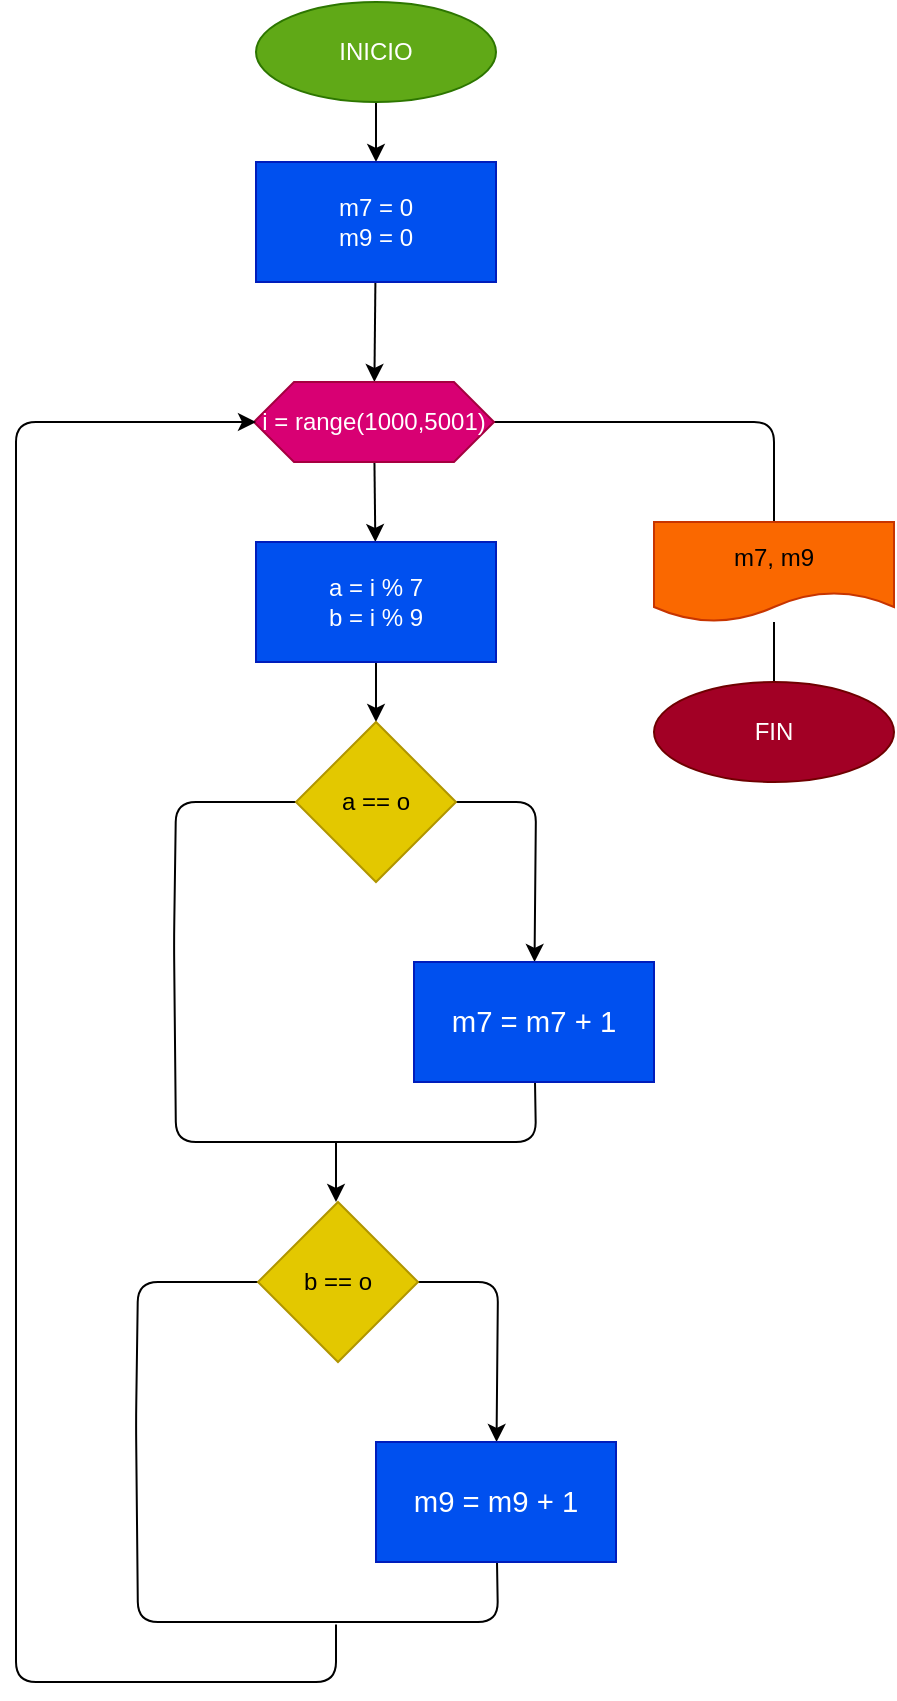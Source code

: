 <mxfile>
    <diagram id="YxYn-3Dy-P8RWu_OH0K6" name="Page-1">
        <mxGraphModel dx="893" dy="629" grid="1" gridSize="10" guides="1" tooltips="1" connect="1" arrows="1" fold="1" page="1" pageScale="1" pageWidth="827" pageHeight="1169" math="0" shadow="0">
            <root>
                <mxCell id="0"/>
                <mxCell id="1" parent="0"/>
                <mxCell id="2" value="" style="edgeStyle=none;html=1;" edge="1" parent="1" source="3" target="5">
                    <mxGeometry relative="1" as="geometry"/>
                </mxCell>
                <mxCell id="3" value="INICIO" style="ellipse;whiteSpace=wrap;html=1;fillColor=#60a917;fontColor=#ffffff;strokeColor=#2D7600;" vertex="1" parent="1">
                    <mxGeometry x="320" width="120" height="50" as="geometry"/>
                </mxCell>
                <mxCell id="26" value="" style="edgeStyle=none;html=1;" edge="1" parent="1" source="5" target="10">
                    <mxGeometry relative="1" as="geometry"/>
                </mxCell>
                <mxCell id="5" value="m7 = 0&lt;br&gt;m9 = 0" style="whiteSpace=wrap;html=1;fillColor=#0050ef;fontColor=#ffffff;strokeColor=#001DBC;" vertex="1" parent="1">
                    <mxGeometry x="320" y="80" width="120" height="60" as="geometry"/>
                </mxCell>
                <mxCell id="9" value="" style="edgeStyle=none;html=1;fontColor=#FFFFFF;endArrow=none;endFill=0;" edge="1" parent="1" source="10" target="24">
                    <mxGeometry relative="1" as="geometry">
                        <Array as="points">
                            <mxPoint x="579" y="210"/>
                        </Array>
                    </mxGeometry>
                </mxCell>
                <mxCell id="27" value="" style="edgeStyle=none;html=1;" edge="1" parent="1" source="10" target="14">
                    <mxGeometry relative="1" as="geometry"/>
                </mxCell>
                <mxCell id="10" value="i = range(1000,5001)" style="shape=hexagon;perimeter=hexagonPerimeter2;whiteSpace=wrap;html=1;fixedSize=1;fillColor=#d80073;fontColor=#ffffff;strokeColor=#A50040;" vertex="1" parent="1">
                    <mxGeometry x="319" y="190" width="120" height="40" as="geometry"/>
                </mxCell>
                <mxCell id="13" value="" style="edgeStyle=none;html=1;" edge="1" parent="1" source="14" target="17">
                    <mxGeometry relative="1" as="geometry"/>
                </mxCell>
                <mxCell id="14" value="&lt;div&gt;a = i % 7&lt;/div&gt;&lt;div&gt;&lt;span style=&quot;background-color: initial;&quot;&gt;b = i % 9&lt;/span&gt;&lt;/div&gt;" style="whiteSpace=wrap;html=1;fillColor=#0050ef;fontColor=#ffffff;strokeColor=#001DBC;" vertex="1" parent="1">
                    <mxGeometry x="320" y="270" width="120" height="60" as="geometry"/>
                </mxCell>
                <mxCell id="15" value="" style="edgeStyle=none;html=1;" edge="1" parent="1" source="17" target="19">
                    <mxGeometry relative="1" as="geometry">
                        <Array as="points">
                            <mxPoint x="460" y="400"/>
                        </Array>
                    </mxGeometry>
                </mxCell>
                <mxCell id="16" value="" style="edgeStyle=none;html=1;endArrow=none;endFill=0;" edge="1" parent="1" source="17">
                    <mxGeometry relative="1" as="geometry">
                        <Array as="points">
                            <mxPoint x="280" y="400"/>
                            <mxPoint x="279" y="470"/>
                            <mxPoint x="280" y="570"/>
                        </Array>
                        <mxPoint x="360" y="570" as="targetPoint"/>
                    </mxGeometry>
                </mxCell>
                <mxCell id="17" value="a == o" style="rhombus;whiteSpace=wrap;html=1;fillColor=#e3c800;fontColor=#000000;strokeColor=#B09500;" vertex="1" parent="1">
                    <mxGeometry x="340" y="360" width="80" height="80" as="geometry"/>
                </mxCell>
                <mxCell id="28" style="edgeStyle=none;html=1;endArrow=none;endFill=0;" edge="1" parent="1" source="19">
                    <mxGeometry relative="1" as="geometry">
                        <mxPoint x="360" y="570" as="targetPoint"/>
                        <Array as="points">
                            <mxPoint x="460" y="570"/>
                        </Array>
                    </mxGeometry>
                </mxCell>
                <mxCell id="19" value="&lt;font face=&quot;Arial&quot;&gt;&lt;span style=&quot;font-size: 14.667px;&quot;&gt;m7 = m7 + 1&lt;/span&gt;&lt;/font&gt;" style="whiteSpace=wrap;html=1;fillColor=#0050ef;fontColor=#ffffff;strokeColor=#001DBC;" vertex="1" parent="1">
                    <mxGeometry x="399" y="480" width="120" height="60" as="geometry"/>
                </mxCell>
                <mxCell id="22" value="" style="endArrow=classic;html=1;fontColor=#FFFFFF;entryX=0;entryY=0.5;entryDx=0;entryDy=0;" edge="1" parent="1">
                    <mxGeometry width="50" height="50" relative="1" as="geometry">
                        <mxPoint x="360" y="811.231" as="sourcePoint"/>
                        <mxPoint x="320" y="210" as="targetPoint"/>
                        <Array as="points">
                            <mxPoint x="360" y="840"/>
                            <mxPoint x="200" y="840"/>
                            <mxPoint x="200" y="700"/>
                            <mxPoint x="200" y="210"/>
                        </Array>
                    </mxGeometry>
                </mxCell>
                <mxCell id="23" value="" style="edgeStyle=none;html=1;fontColor=#FFFFFF;endArrow=none;endFill=0;" edge="1" parent="1" source="24" target="25">
                    <mxGeometry relative="1" as="geometry"/>
                </mxCell>
                <mxCell id="24" value="m7, m9" style="shape=document;whiteSpace=wrap;html=1;boundedLbl=1;fillColor=#fa6800;fontColor=#000000;strokeColor=#C73500;" vertex="1" parent="1">
                    <mxGeometry x="519" y="260" width="120" height="50" as="geometry"/>
                </mxCell>
                <mxCell id="25" value="FIN" style="ellipse;whiteSpace=wrap;html=1;fontColor=#ffffff;fillColor=#a20025;strokeColor=#6F0000;" vertex="1" parent="1">
                    <mxGeometry x="519" y="340" width="120" height="50" as="geometry"/>
                </mxCell>
                <mxCell id="29" value="" style="endArrow=classic;html=1;" edge="1" parent="1">
                    <mxGeometry width="50" height="50" relative="1" as="geometry">
                        <mxPoint x="360" y="570" as="sourcePoint"/>
                        <mxPoint x="360" y="600" as="targetPoint"/>
                    </mxGeometry>
                </mxCell>
                <mxCell id="30" value="" style="edgeStyle=none;html=1;" edge="1" parent="1" source="32" target="34">
                    <mxGeometry relative="1" as="geometry">
                        <Array as="points">
                            <mxPoint x="441" y="640"/>
                        </Array>
                    </mxGeometry>
                </mxCell>
                <mxCell id="31" value="" style="edgeStyle=none;html=1;endArrow=none;endFill=0;" edge="1" parent="1" source="32">
                    <mxGeometry relative="1" as="geometry">
                        <Array as="points">
                            <mxPoint x="261" y="640"/>
                            <mxPoint x="260" y="710"/>
                            <mxPoint x="261" y="810"/>
                        </Array>
                        <mxPoint x="341" y="810" as="targetPoint"/>
                    </mxGeometry>
                </mxCell>
                <mxCell id="32" value="b == o" style="rhombus;whiteSpace=wrap;html=1;fillColor=#e3c800;fontColor=#000000;strokeColor=#B09500;" vertex="1" parent="1">
                    <mxGeometry x="321" y="600" width="80" height="80" as="geometry"/>
                </mxCell>
                <mxCell id="33" style="edgeStyle=none;html=1;endArrow=none;endFill=0;" edge="1" parent="1" source="34">
                    <mxGeometry relative="1" as="geometry">
                        <mxPoint x="341" y="810" as="targetPoint"/>
                        <Array as="points">
                            <mxPoint x="441" y="810"/>
                        </Array>
                    </mxGeometry>
                </mxCell>
                <mxCell id="34" value="&lt;font face=&quot;Arial&quot;&gt;&lt;span style=&quot;font-size: 14.667px;&quot;&gt;m9 = m9 + 1&lt;/span&gt;&lt;/font&gt;" style="whiteSpace=wrap;html=1;fillColor=#0050ef;fontColor=#ffffff;strokeColor=#001DBC;" vertex="1" parent="1">
                    <mxGeometry x="380" y="720" width="120" height="60" as="geometry"/>
                </mxCell>
            </root>
        </mxGraphModel>
    </diagram>
</mxfile>
